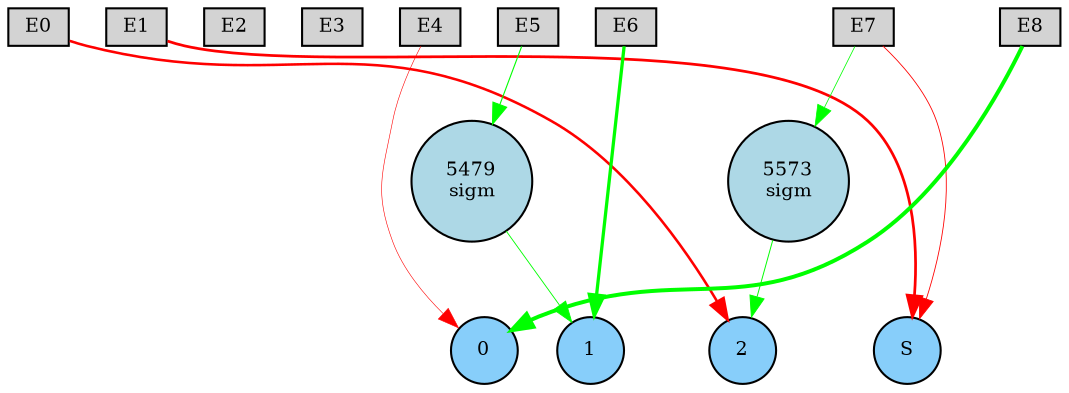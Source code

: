 digraph {
	node [fontsize=9 height=0.2 shape=circle width=0.2]
	subgraph inputs {
		node [shape=box style=filled]
		rank=source
		E0 [fillcolor=lightgray]
		E1 [fillcolor=lightgray]
		E0 -> E1 [style=invis]
		E2 [fillcolor=lightgray]
		E1 -> E2 [style=invis]
		E3 [fillcolor=lightgray]
		E2 -> E3 [style=invis]
		E4 [fillcolor=lightgray]
		E3 -> E4 [style=invis]
		E5 [fillcolor=lightgray]
		E4 -> E5 [style=invis]
		E6 [fillcolor=lightgray]
		E5 -> E6 [style=invis]
		E7 [fillcolor=lightgray]
		E6 -> E7 [style=invis]
		E8 [fillcolor=lightgray]
		E7 -> E8 [style=invis]
	}
	subgraph outputs {
		node [style=filled]
		rank=sink
		0 [fillcolor=lightskyblue fontsize=9 height=0.2 shape=circle width=0.2]
		1 [fillcolor=lightskyblue fontsize=9 height=0.2 shape=circle width=0.2]
		0 -> 1 [style=invis]
		2 [fillcolor=lightskyblue fontsize=9 height=0.2 shape=circle width=0.2]
		1 -> 2 [style=invis]
		S [fillcolor=lightskyblue fontsize=9 height=0.2 shape=circle width=0.2]
		2 -> S [style=invis]
	}
	5573 [label="5573
sigm" fillcolor=lightblue style=filled]
	5479 [label="5479
sigm" fillcolor=lightblue style=filled]
	E0 -> 2 [color=red penwidth=1.2358494346368127 style=solid]
	E8 -> 0 [color=green penwidth=1.910067553421649 style=solid]
	E1 -> S [color=red penwidth=1.3156870600722295 style=solid]
	E6 -> 1 [color=green penwidth=1.5734961005611074 style=solid]
	E4 -> 0 [color=red penwidth=0.2798709214990141 style=solid]
	E7 -> S [color=red penwidth=0.40848067463006066 style=solid]
	E5 -> 5479 [color=green penwidth=0.5339435442991738 style=solid]
	5479 -> 1 [color=green penwidth=0.42458565833827033 style=solid]
	E7 -> 5573 [color=green penwidth=0.37384711899707035 style=solid]
	5573 -> 2 [color=green penwidth=0.4687836045733895 style=solid]
}
